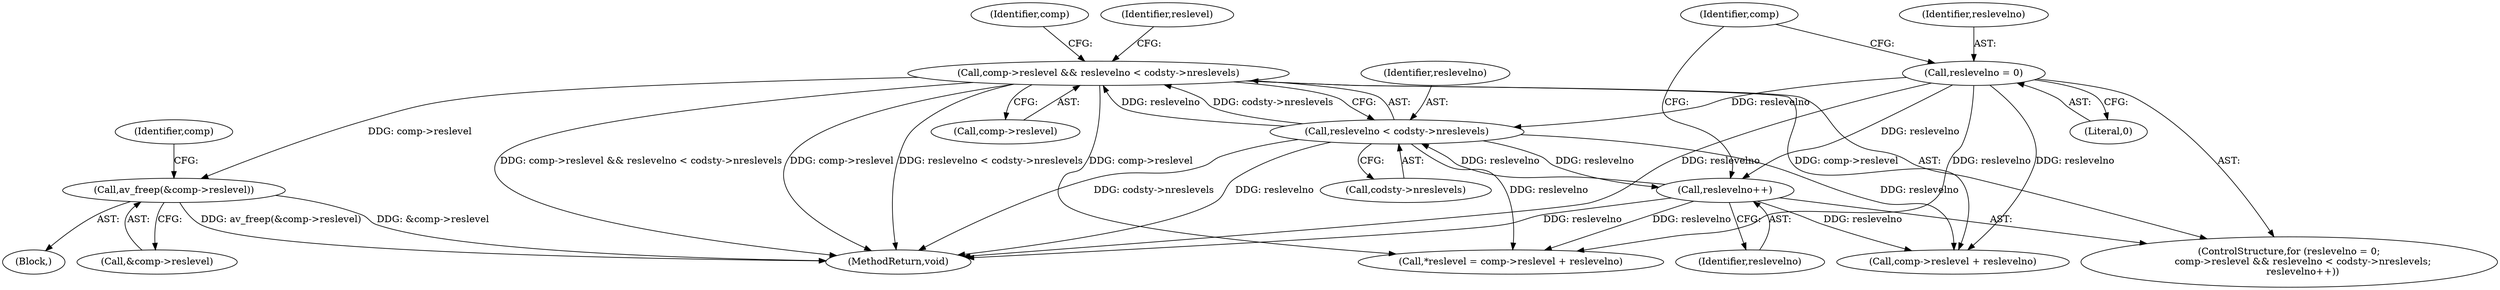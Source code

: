 digraph "0_FFmpeg_912ce9dd2080c5837285a471d750fa311e09b555@API" {
"1000210" [label="(Call,av_freep(&comp->reslevel))"];
"1000111" [label="(Call,comp->reslevel && reslevelno < codsty->nreslevels)"];
"1000115" [label="(Call,reslevelno < codsty->nreslevels)"];
"1000120" [label="(Call,reslevelno++)"];
"1000108" [label="(Call,reslevelno = 0)"];
"1000112" [label="(Call,comp->reslevel)"];
"1000116" [label="(Identifier,reslevelno)"];
"1000107" [label="(ControlStructure,for (reslevelno = 0;\n         comp->reslevel && reslevelno < codsty->nreslevels;\n         reslevelno++))"];
"1000121" [label="(Identifier,reslevelno)"];
"1000126" [label="(Call,comp->reslevel + reslevelno)"];
"1000124" [label="(Call,*reslevel = comp->reslevel + reslevelno)"];
"1000218" [label="(Identifier,comp)"];
"1000109" [label="(Identifier,reslevelno)"];
"1000125" [label="(Identifier,reslevel)"];
"1000113" [label="(Identifier,comp)"];
"1000208" [label="(Identifier,comp)"];
"1000110" [label="(Literal,0)"];
"1000115" [label="(Call,reslevelno < codsty->nreslevels)"];
"1000117" [label="(Call,codsty->nreslevels)"];
"1000225" [label="(MethodReturn,void)"];
"1000111" [label="(Call,comp->reslevel && reslevelno < codsty->nreslevels)"];
"1000108" [label="(Call,reslevelno = 0)"];
"1000210" [label="(Call,av_freep(&comp->reslevel))"];
"1000211" [label="(Call,&comp->reslevel)"];
"1000120" [label="(Call,reslevelno++)"];
"1000103" [label="(Block,)"];
"1000210" -> "1000103"  [label="AST: "];
"1000210" -> "1000211"  [label="CFG: "];
"1000211" -> "1000210"  [label="AST: "];
"1000218" -> "1000210"  [label="CFG: "];
"1000210" -> "1000225"  [label="DDG: av_freep(&comp->reslevel)"];
"1000210" -> "1000225"  [label="DDG: &comp->reslevel"];
"1000111" -> "1000210"  [label="DDG: comp->reslevel"];
"1000111" -> "1000107"  [label="AST: "];
"1000111" -> "1000112"  [label="CFG: "];
"1000111" -> "1000115"  [label="CFG: "];
"1000112" -> "1000111"  [label="AST: "];
"1000115" -> "1000111"  [label="AST: "];
"1000125" -> "1000111"  [label="CFG: "];
"1000208" -> "1000111"  [label="CFG: "];
"1000111" -> "1000225"  [label="DDG: reslevelno < codsty->nreslevels"];
"1000111" -> "1000225"  [label="DDG: comp->reslevel"];
"1000111" -> "1000225"  [label="DDG: comp->reslevel && reslevelno < codsty->nreslevels"];
"1000115" -> "1000111"  [label="DDG: reslevelno"];
"1000115" -> "1000111"  [label="DDG: codsty->nreslevels"];
"1000111" -> "1000124"  [label="DDG: comp->reslevel"];
"1000111" -> "1000126"  [label="DDG: comp->reslevel"];
"1000115" -> "1000117"  [label="CFG: "];
"1000116" -> "1000115"  [label="AST: "];
"1000117" -> "1000115"  [label="AST: "];
"1000115" -> "1000225"  [label="DDG: codsty->nreslevels"];
"1000115" -> "1000225"  [label="DDG: reslevelno"];
"1000120" -> "1000115"  [label="DDG: reslevelno"];
"1000108" -> "1000115"  [label="DDG: reslevelno"];
"1000115" -> "1000120"  [label="DDG: reslevelno"];
"1000115" -> "1000124"  [label="DDG: reslevelno"];
"1000115" -> "1000126"  [label="DDG: reslevelno"];
"1000120" -> "1000107"  [label="AST: "];
"1000120" -> "1000121"  [label="CFG: "];
"1000121" -> "1000120"  [label="AST: "];
"1000113" -> "1000120"  [label="CFG: "];
"1000120" -> "1000225"  [label="DDG: reslevelno"];
"1000108" -> "1000120"  [label="DDG: reslevelno"];
"1000120" -> "1000124"  [label="DDG: reslevelno"];
"1000120" -> "1000126"  [label="DDG: reslevelno"];
"1000108" -> "1000107"  [label="AST: "];
"1000108" -> "1000110"  [label="CFG: "];
"1000109" -> "1000108"  [label="AST: "];
"1000110" -> "1000108"  [label="AST: "];
"1000113" -> "1000108"  [label="CFG: "];
"1000108" -> "1000225"  [label="DDG: reslevelno"];
"1000108" -> "1000124"  [label="DDG: reslevelno"];
"1000108" -> "1000126"  [label="DDG: reslevelno"];
}
